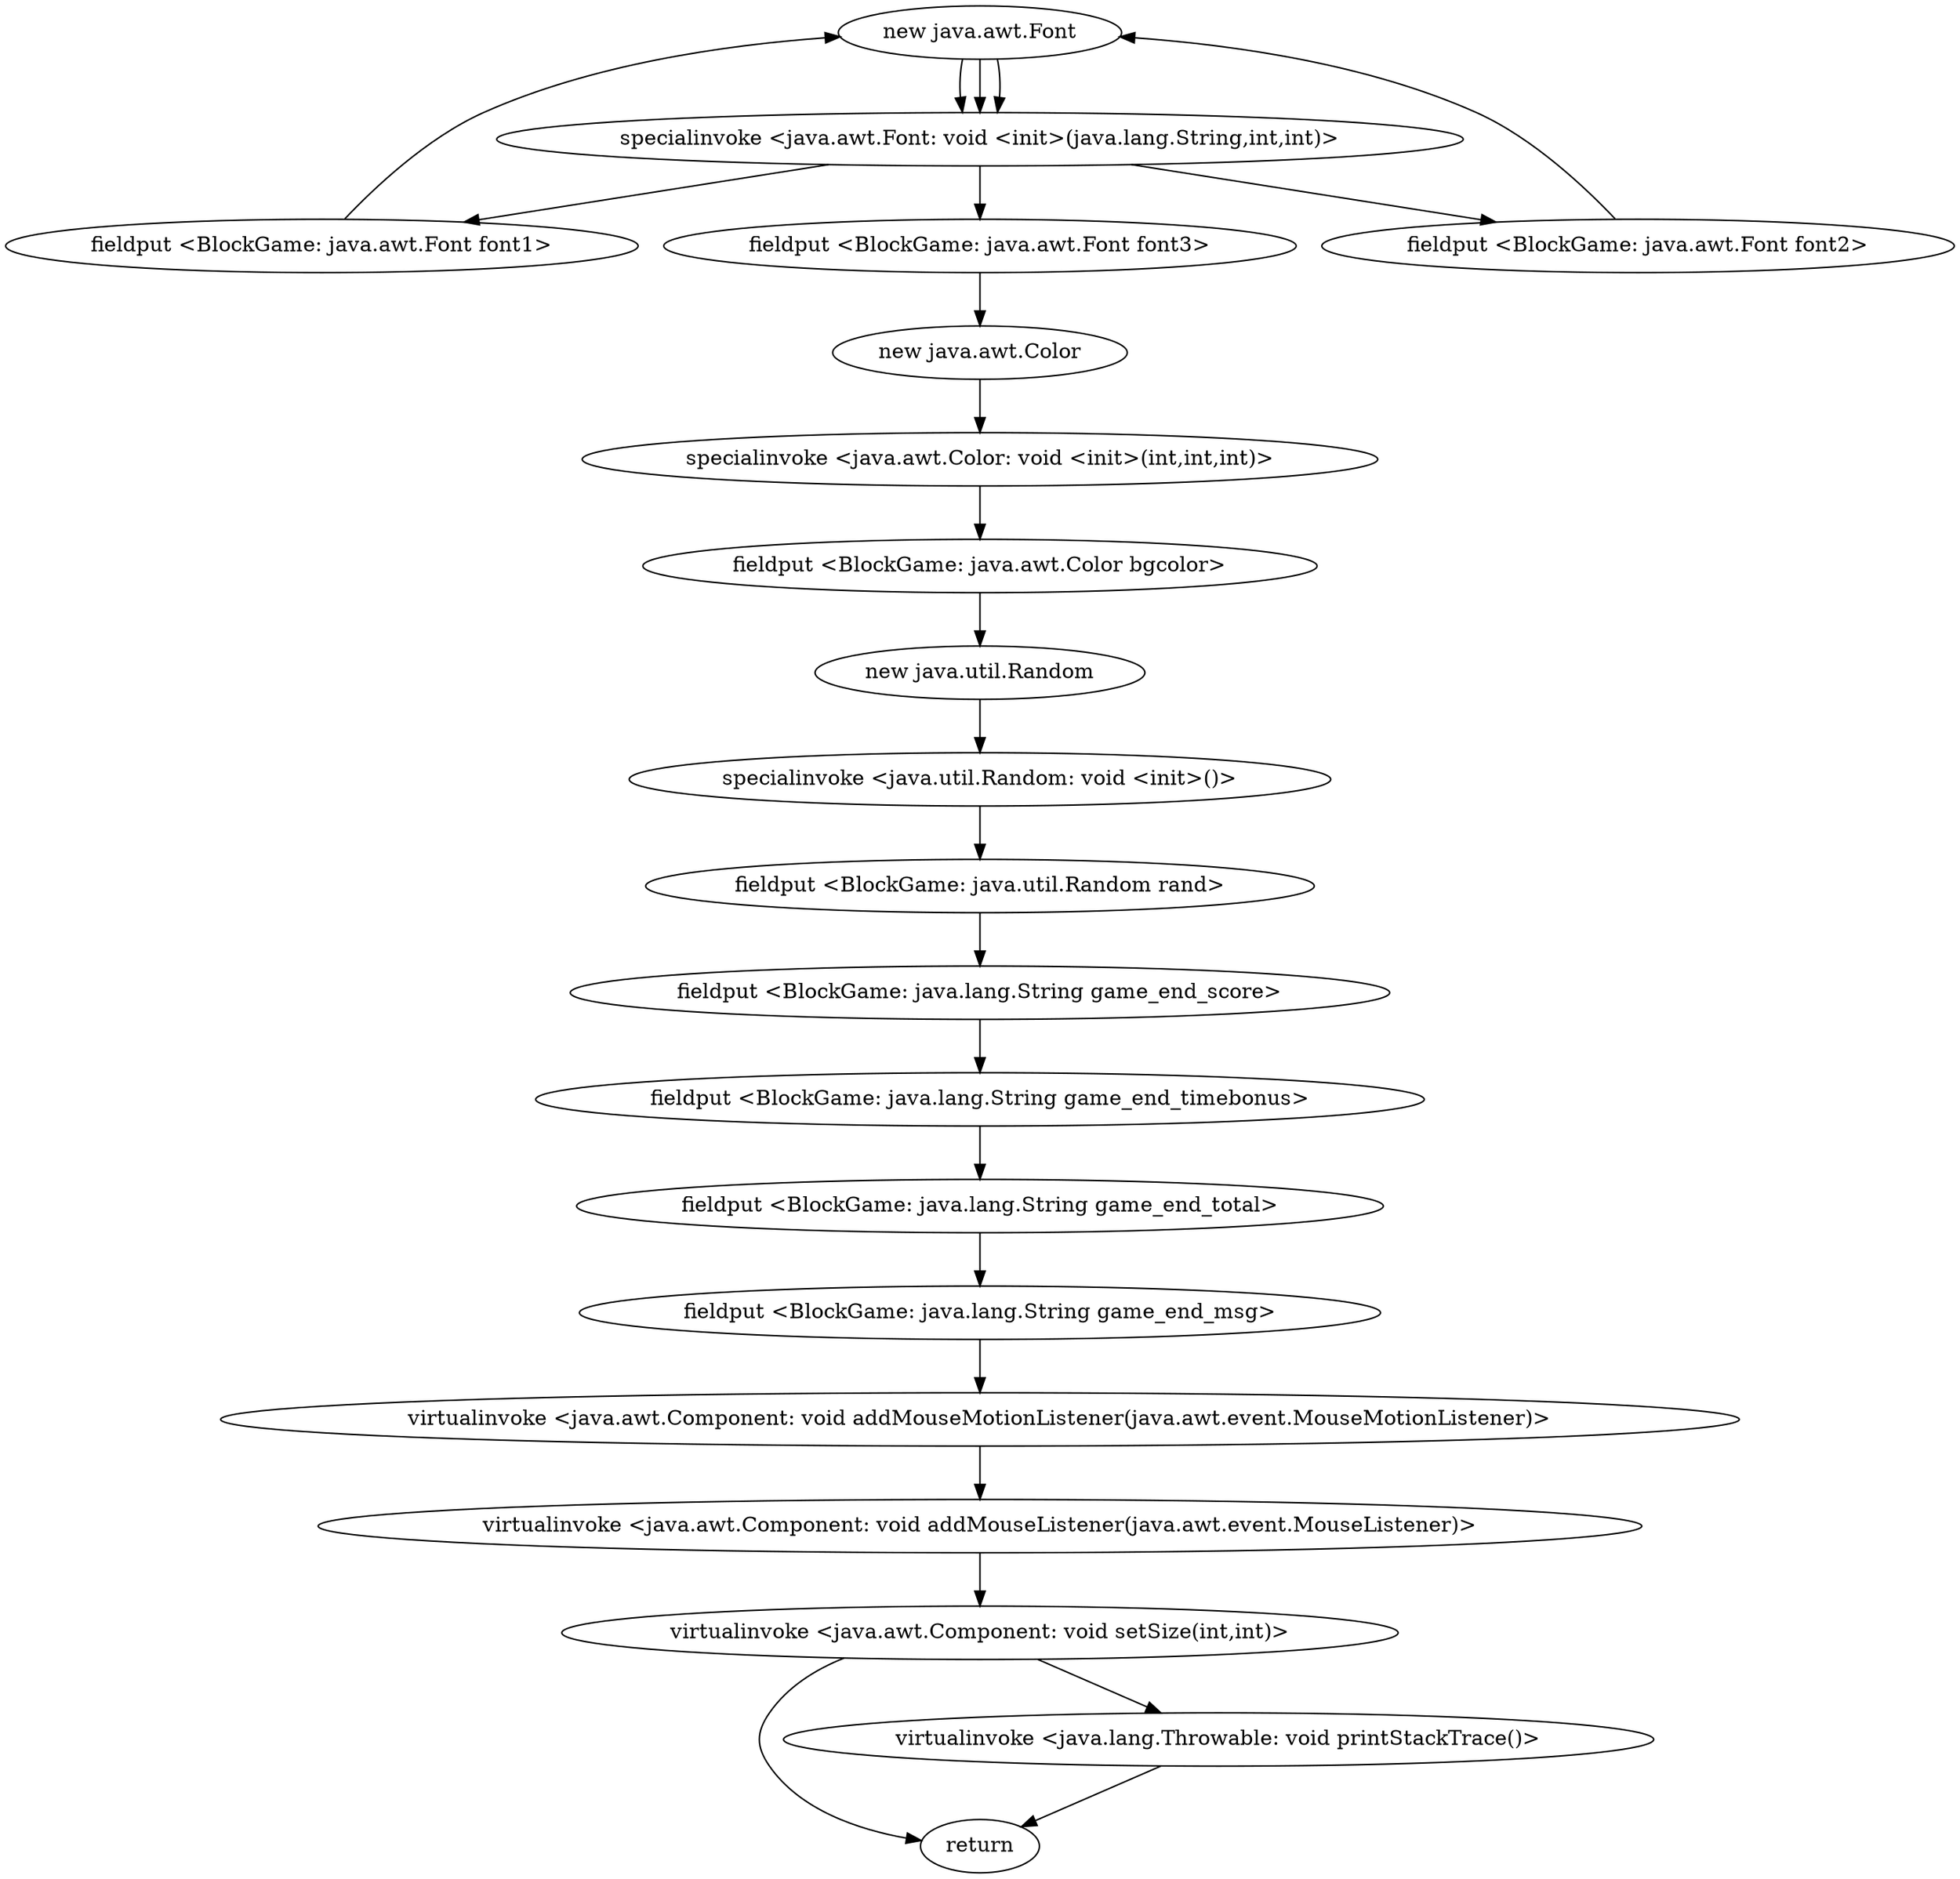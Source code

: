 digraph "" {
"new java.awt.Font";
 "new java.awt.Font"->"specialinvoke <java.awt.Font: void <init>(java.lang.String,int,int)>";
 "specialinvoke <java.awt.Font: void <init>(java.lang.String,int,int)>"->"fieldput <BlockGame: java.awt.Font font1>";
 "fieldput <BlockGame: java.awt.Font font1>"->"new java.awt.Font";
 "new java.awt.Font"->"specialinvoke <java.awt.Font: void <init>(java.lang.String,int,int)>";
 "specialinvoke <java.awt.Font: void <init>(java.lang.String,int,int)>"->"fieldput <BlockGame: java.awt.Font font2>";
 "fieldput <BlockGame: java.awt.Font font2>"->"new java.awt.Font";
 "new java.awt.Font"->"specialinvoke <java.awt.Font: void <init>(java.lang.String,int,int)>";
 "specialinvoke <java.awt.Font: void <init>(java.lang.String,int,int)>"->"fieldput <BlockGame: java.awt.Font font3>";
 "fieldput <BlockGame: java.awt.Font font3>"->"new java.awt.Color";
 "new java.awt.Color"->"specialinvoke <java.awt.Color: void <init>(int,int,int)>";
 "specialinvoke <java.awt.Color: void <init>(int,int,int)>"->"fieldput <BlockGame: java.awt.Color bgcolor>";
 "fieldput <BlockGame: java.awt.Color bgcolor>"->"new java.util.Random";
 "new java.util.Random"->"specialinvoke <java.util.Random: void <init>()>";
 "specialinvoke <java.util.Random: void <init>()>"->"fieldput <BlockGame: java.util.Random rand>";
 "fieldput <BlockGame: java.util.Random rand>"->"fieldput <BlockGame: java.lang.String game_end_score>";
 "fieldput <BlockGame: java.lang.String game_end_score>"->"fieldput <BlockGame: java.lang.String game_end_timebonus>";
 "fieldput <BlockGame: java.lang.String game_end_timebonus>"->"fieldput <BlockGame: java.lang.String game_end_total>";
 "fieldput <BlockGame: java.lang.String game_end_total>"->"fieldput <BlockGame: java.lang.String game_end_msg>";
 "fieldput <BlockGame: java.lang.String game_end_msg>"->"virtualinvoke <java.awt.Component: void addMouseMotionListener(java.awt.event.MouseMotionListener)>";
 "virtualinvoke <java.awt.Component: void addMouseMotionListener(java.awt.event.MouseMotionListener)>"->"virtualinvoke <java.awt.Component: void addMouseListener(java.awt.event.MouseListener)>";
 "virtualinvoke <java.awt.Component: void addMouseListener(java.awt.event.MouseListener)>"->"virtualinvoke <java.awt.Component: void setSize(int,int)>";
 "virtualinvoke <java.awt.Component: void setSize(int,int)>"->"return";
 "virtualinvoke <java.awt.Component: void setSize(int,int)>"->"virtualinvoke <java.lang.Throwable: void printStackTrace()>";
 "virtualinvoke <java.lang.Throwable: void printStackTrace()>"->"return";
}
